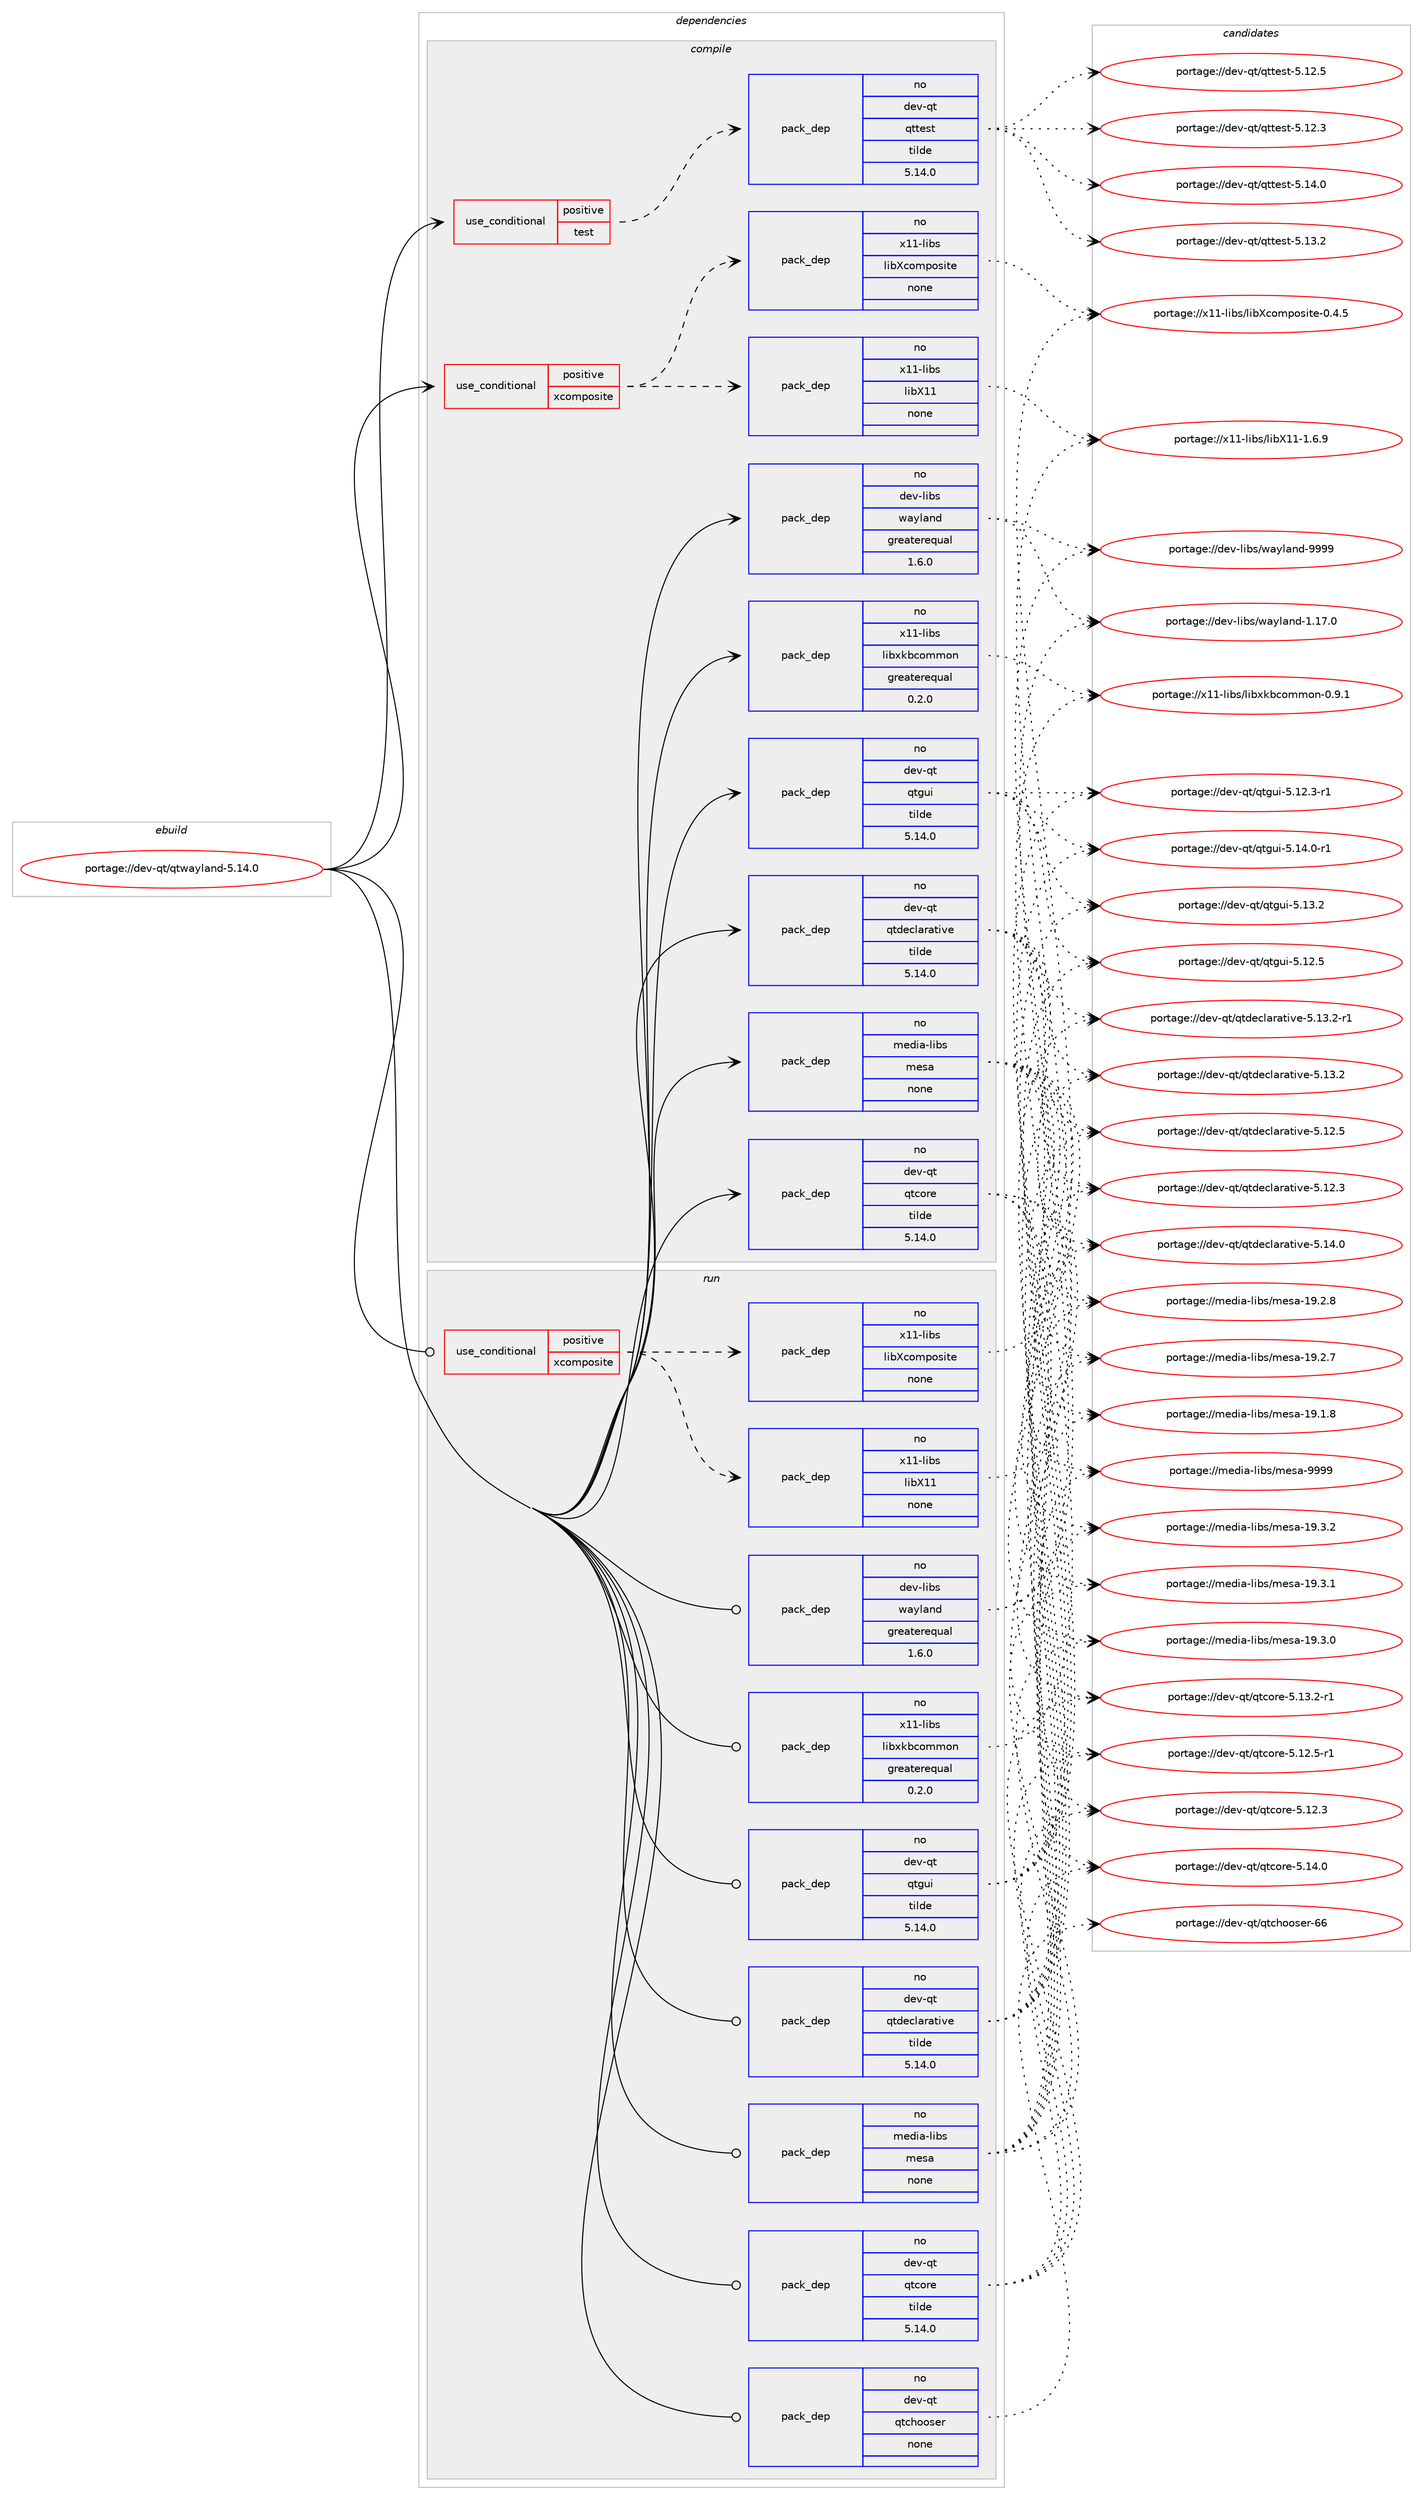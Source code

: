 digraph prolog {

# *************
# Graph options
# *************

newrank=true;
concentrate=true;
compound=true;
graph [rankdir=LR,fontname=Helvetica,fontsize=10,ranksep=1.5];#, ranksep=2.5, nodesep=0.2];
edge  [arrowhead=vee];
node  [fontname=Helvetica,fontsize=10];

# **********
# The ebuild
# **********

subgraph cluster_leftcol {
color=gray;
rank=same;
label=<<i>ebuild</i>>;
id [label="portage://dev-qt/qtwayland-5.14.0", color=red, width=4, href="../dev-qt/qtwayland-5.14.0.svg"];
}

# ****************
# The dependencies
# ****************

subgraph cluster_midcol {
color=gray;
label=<<i>dependencies</i>>;
subgraph cluster_compile {
fillcolor="#eeeeee";
style=filled;
label=<<i>compile</i>>;
subgraph cond102220 {
dependency412824 [label=<<TABLE BORDER="0" CELLBORDER="1" CELLSPACING="0" CELLPADDING="4"><TR><TD ROWSPAN="3" CELLPADDING="10">use_conditional</TD></TR><TR><TD>positive</TD></TR><TR><TD>test</TD></TR></TABLE>>, shape=none, color=red];
subgraph pack305725 {
dependency412825 [label=<<TABLE BORDER="0" CELLBORDER="1" CELLSPACING="0" CELLPADDING="4" WIDTH="220"><TR><TD ROWSPAN="6" CELLPADDING="30">pack_dep</TD></TR><TR><TD WIDTH="110">no</TD></TR><TR><TD>dev-qt</TD></TR><TR><TD>qttest</TD></TR><TR><TD>tilde</TD></TR><TR><TD>5.14.0</TD></TR></TABLE>>, shape=none, color=blue];
}
dependency412824:e -> dependency412825:w [weight=20,style="dashed",arrowhead="vee"];
}
id:e -> dependency412824:w [weight=20,style="solid",arrowhead="vee"];
subgraph cond102221 {
dependency412826 [label=<<TABLE BORDER="0" CELLBORDER="1" CELLSPACING="0" CELLPADDING="4"><TR><TD ROWSPAN="3" CELLPADDING="10">use_conditional</TD></TR><TR><TD>positive</TD></TR><TR><TD>xcomposite</TD></TR></TABLE>>, shape=none, color=red];
subgraph pack305726 {
dependency412827 [label=<<TABLE BORDER="0" CELLBORDER="1" CELLSPACING="0" CELLPADDING="4" WIDTH="220"><TR><TD ROWSPAN="6" CELLPADDING="30">pack_dep</TD></TR><TR><TD WIDTH="110">no</TD></TR><TR><TD>x11-libs</TD></TR><TR><TD>libX11</TD></TR><TR><TD>none</TD></TR><TR><TD></TD></TR></TABLE>>, shape=none, color=blue];
}
dependency412826:e -> dependency412827:w [weight=20,style="dashed",arrowhead="vee"];
subgraph pack305727 {
dependency412828 [label=<<TABLE BORDER="0" CELLBORDER="1" CELLSPACING="0" CELLPADDING="4" WIDTH="220"><TR><TD ROWSPAN="6" CELLPADDING="30">pack_dep</TD></TR><TR><TD WIDTH="110">no</TD></TR><TR><TD>x11-libs</TD></TR><TR><TD>libXcomposite</TD></TR><TR><TD>none</TD></TR><TR><TD></TD></TR></TABLE>>, shape=none, color=blue];
}
dependency412826:e -> dependency412828:w [weight=20,style="dashed",arrowhead="vee"];
}
id:e -> dependency412826:w [weight=20,style="solid",arrowhead="vee"];
subgraph pack305728 {
dependency412829 [label=<<TABLE BORDER="0" CELLBORDER="1" CELLSPACING="0" CELLPADDING="4" WIDTH="220"><TR><TD ROWSPAN="6" CELLPADDING="30">pack_dep</TD></TR><TR><TD WIDTH="110">no</TD></TR><TR><TD>dev-libs</TD></TR><TR><TD>wayland</TD></TR><TR><TD>greaterequal</TD></TR><TR><TD>1.6.0</TD></TR></TABLE>>, shape=none, color=blue];
}
id:e -> dependency412829:w [weight=20,style="solid",arrowhead="vee"];
subgraph pack305729 {
dependency412830 [label=<<TABLE BORDER="0" CELLBORDER="1" CELLSPACING="0" CELLPADDING="4" WIDTH="220"><TR><TD ROWSPAN="6" CELLPADDING="30">pack_dep</TD></TR><TR><TD WIDTH="110">no</TD></TR><TR><TD>dev-qt</TD></TR><TR><TD>qtcore</TD></TR><TR><TD>tilde</TD></TR><TR><TD>5.14.0</TD></TR></TABLE>>, shape=none, color=blue];
}
id:e -> dependency412830:w [weight=20,style="solid",arrowhead="vee"];
subgraph pack305730 {
dependency412831 [label=<<TABLE BORDER="0" CELLBORDER="1" CELLSPACING="0" CELLPADDING="4" WIDTH="220"><TR><TD ROWSPAN="6" CELLPADDING="30">pack_dep</TD></TR><TR><TD WIDTH="110">no</TD></TR><TR><TD>dev-qt</TD></TR><TR><TD>qtdeclarative</TD></TR><TR><TD>tilde</TD></TR><TR><TD>5.14.0</TD></TR></TABLE>>, shape=none, color=blue];
}
id:e -> dependency412831:w [weight=20,style="solid",arrowhead="vee"];
subgraph pack305731 {
dependency412832 [label=<<TABLE BORDER="0" CELLBORDER="1" CELLSPACING="0" CELLPADDING="4" WIDTH="220"><TR><TD ROWSPAN="6" CELLPADDING="30">pack_dep</TD></TR><TR><TD WIDTH="110">no</TD></TR><TR><TD>dev-qt</TD></TR><TR><TD>qtgui</TD></TR><TR><TD>tilde</TD></TR><TR><TD>5.14.0</TD></TR></TABLE>>, shape=none, color=blue];
}
id:e -> dependency412832:w [weight=20,style="solid",arrowhead="vee"];
subgraph pack305732 {
dependency412833 [label=<<TABLE BORDER="0" CELLBORDER="1" CELLSPACING="0" CELLPADDING="4" WIDTH="220"><TR><TD ROWSPAN="6" CELLPADDING="30">pack_dep</TD></TR><TR><TD WIDTH="110">no</TD></TR><TR><TD>media-libs</TD></TR><TR><TD>mesa</TD></TR><TR><TD>none</TD></TR><TR><TD></TD></TR></TABLE>>, shape=none, color=blue];
}
id:e -> dependency412833:w [weight=20,style="solid",arrowhead="vee"];
subgraph pack305733 {
dependency412834 [label=<<TABLE BORDER="0" CELLBORDER="1" CELLSPACING="0" CELLPADDING="4" WIDTH="220"><TR><TD ROWSPAN="6" CELLPADDING="30">pack_dep</TD></TR><TR><TD WIDTH="110">no</TD></TR><TR><TD>x11-libs</TD></TR><TR><TD>libxkbcommon</TD></TR><TR><TD>greaterequal</TD></TR><TR><TD>0.2.0</TD></TR></TABLE>>, shape=none, color=blue];
}
id:e -> dependency412834:w [weight=20,style="solid",arrowhead="vee"];
}
subgraph cluster_compileandrun {
fillcolor="#eeeeee";
style=filled;
label=<<i>compile and run</i>>;
}
subgraph cluster_run {
fillcolor="#eeeeee";
style=filled;
label=<<i>run</i>>;
subgraph cond102222 {
dependency412835 [label=<<TABLE BORDER="0" CELLBORDER="1" CELLSPACING="0" CELLPADDING="4"><TR><TD ROWSPAN="3" CELLPADDING="10">use_conditional</TD></TR><TR><TD>positive</TD></TR><TR><TD>xcomposite</TD></TR></TABLE>>, shape=none, color=red];
subgraph pack305734 {
dependency412836 [label=<<TABLE BORDER="0" CELLBORDER="1" CELLSPACING="0" CELLPADDING="4" WIDTH="220"><TR><TD ROWSPAN="6" CELLPADDING="30">pack_dep</TD></TR><TR><TD WIDTH="110">no</TD></TR><TR><TD>x11-libs</TD></TR><TR><TD>libX11</TD></TR><TR><TD>none</TD></TR><TR><TD></TD></TR></TABLE>>, shape=none, color=blue];
}
dependency412835:e -> dependency412836:w [weight=20,style="dashed",arrowhead="vee"];
subgraph pack305735 {
dependency412837 [label=<<TABLE BORDER="0" CELLBORDER="1" CELLSPACING="0" CELLPADDING="4" WIDTH="220"><TR><TD ROWSPAN="6" CELLPADDING="30">pack_dep</TD></TR><TR><TD WIDTH="110">no</TD></TR><TR><TD>x11-libs</TD></TR><TR><TD>libXcomposite</TD></TR><TR><TD>none</TD></TR><TR><TD></TD></TR></TABLE>>, shape=none, color=blue];
}
dependency412835:e -> dependency412837:w [weight=20,style="dashed",arrowhead="vee"];
}
id:e -> dependency412835:w [weight=20,style="solid",arrowhead="odot"];
subgraph pack305736 {
dependency412838 [label=<<TABLE BORDER="0" CELLBORDER="1" CELLSPACING="0" CELLPADDING="4" WIDTH="220"><TR><TD ROWSPAN="6" CELLPADDING="30">pack_dep</TD></TR><TR><TD WIDTH="110">no</TD></TR><TR><TD>dev-libs</TD></TR><TR><TD>wayland</TD></TR><TR><TD>greaterequal</TD></TR><TR><TD>1.6.0</TD></TR></TABLE>>, shape=none, color=blue];
}
id:e -> dependency412838:w [weight=20,style="solid",arrowhead="odot"];
subgraph pack305737 {
dependency412839 [label=<<TABLE BORDER="0" CELLBORDER="1" CELLSPACING="0" CELLPADDING="4" WIDTH="220"><TR><TD ROWSPAN="6" CELLPADDING="30">pack_dep</TD></TR><TR><TD WIDTH="110">no</TD></TR><TR><TD>dev-qt</TD></TR><TR><TD>qtchooser</TD></TR><TR><TD>none</TD></TR><TR><TD></TD></TR></TABLE>>, shape=none, color=blue];
}
id:e -> dependency412839:w [weight=20,style="solid",arrowhead="odot"];
subgraph pack305738 {
dependency412840 [label=<<TABLE BORDER="0" CELLBORDER="1" CELLSPACING="0" CELLPADDING="4" WIDTH="220"><TR><TD ROWSPAN="6" CELLPADDING="30">pack_dep</TD></TR><TR><TD WIDTH="110">no</TD></TR><TR><TD>dev-qt</TD></TR><TR><TD>qtcore</TD></TR><TR><TD>tilde</TD></TR><TR><TD>5.14.0</TD></TR></TABLE>>, shape=none, color=blue];
}
id:e -> dependency412840:w [weight=20,style="solid",arrowhead="odot"];
subgraph pack305739 {
dependency412841 [label=<<TABLE BORDER="0" CELLBORDER="1" CELLSPACING="0" CELLPADDING="4" WIDTH="220"><TR><TD ROWSPAN="6" CELLPADDING="30">pack_dep</TD></TR><TR><TD WIDTH="110">no</TD></TR><TR><TD>dev-qt</TD></TR><TR><TD>qtdeclarative</TD></TR><TR><TD>tilde</TD></TR><TR><TD>5.14.0</TD></TR></TABLE>>, shape=none, color=blue];
}
id:e -> dependency412841:w [weight=20,style="solid",arrowhead="odot"];
subgraph pack305740 {
dependency412842 [label=<<TABLE BORDER="0" CELLBORDER="1" CELLSPACING="0" CELLPADDING="4" WIDTH="220"><TR><TD ROWSPAN="6" CELLPADDING="30">pack_dep</TD></TR><TR><TD WIDTH="110">no</TD></TR><TR><TD>dev-qt</TD></TR><TR><TD>qtgui</TD></TR><TR><TD>tilde</TD></TR><TR><TD>5.14.0</TD></TR></TABLE>>, shape=none, color=blue];
}
id:e -> dependency412842:w [weight=20,style="solid",arrowhead="odot"];
subgraph pack305741 {
dependency412843 [label=<<TABLE BORDER="0" CELLBORDER="1" CELLSPACING="0" CELLPADDING="4" WIDTH="220"><TR><TD ROWSPAN="6" CELLPADDING="30">pack_dep</TD></TR><TR><TD WIDTH="110">no</TD></TR><TR><TD>media-libs</TD></TR><TR><TD>mesa</TD></TR><TR><TD>none</TD></TR><TR><TD></TD></TR></TABLE>>, shape=none, color=blue];
}
id:e -> dependency412843:w [weight=20,style="solid",arrowhead="odot"];
subgraph pack305742 {
dependency412844 [label=<<TABLE BORDER="0" CELLBORDER="1" CELLSPACING="0" CELLPADDING="4" WIDTH="220"><TR><TD ROWSPAN="6" CELLPADDING="30">pack_dep</TD></TR><TR><TD WIDTH="110">no</TD></TR><TR><TD>x11-libs</TD></TR><TR><TD>libxkbcommon</TD></TR><TR><TD>greaterequal</TD></TR><TR><TD>0.2.0</TD></TR></TABLE>>, shape=none, color=blue];
}
id:e -> dependency412844:w [weight=20,style="solid",arrowhead="odot"];
}
}

# **************
# The candidates
# **************

subgraph cluster_choices {
rank=same;
color=gray;
label=<<i>candidates</i>>;

subgraph choice305725 {
color=black;
nodesep=1;
choice100101118451131164711311611610111511645534649524648 [label="portage://dev-qt/qttest-5.14.0", color=red, width=4,href="../dev-qt/qttest-5.14.0.svg"];
choice100101118451131164711311611610111511645534649514650 [label="portage://dev-qt/qttest-5.13.2", color=red, width=4,href="../dev-qt/qttest-5.13.2.svg"];
choice100101118451131164711311611610111511645534649504653 [label="portage://dev-qt/qttest-5.12.5", color=red, width=4,href="../dev-qt/qttest-5.12.5.svg"];
choice100101118451131164711311611610111511645534649504651 [label="portage://dev-qt/qttest-5.12.3", color=red, width=4,href="../dev-qt/qttest-5.12.3.svg"];
dependency412825:e -> choice100101118451131164711311611610111511645534649524648:w [style=dotted,weight="100"];
dependency412825:e -> choice100101118451131164711311611610111511645534649514650:w [style=dotted,weight="100"];
dependency412825:e -> choice100101118451131164711311611610111511645534649504653:w [style=dotted,weight="100"];
dependency412825:e -> choice100101118451131164711311611610111511645534649504651:w [style=dotted,weight="100"];
}
subgraph choice305726 {
color=black;
nodesep=1;
choice120494945108105981154710810598884949454946544657 [label="portage://x11-libs/libX11-1.6.9", color=red, width=4,href="../x11-libs/libX11-1.6.9.svg"];
dependency412827:e -> choice120494945108105981154710810598884949454946544657:w [style=dotted,weight="100"];
}
subgraph choice305727 {
color=black;
nodesep=1;
choice1204949451081059811547108105988899111109112111115105116101454846524653 [label="portage://x11-libs/libXcomposite-0.4.5", color=red, width=4,href="../x11-libs/libXcomposite-0.4.5.svg"];
dependency412828:e -> choice1204949451081059811547108105988899111109112111115105116101454846524653:w [style=dotted,weight="100"];
}
subgraph choice305728 {
color=black;
nodesep=1;
choice10010111845108105981154711997121108971101004557575757 [label="portage://dev-libs/wayland-9999", color=red, width=4,href="../dev-libs/wayland-9999.svg"];
choice100101118451081059811547119971211089711010045494649554648 [label="portage://dev-libs/wayland-1.17.0", color=red, width=4,href="../dev-libs/wayland-1.17.0.svg"];
dependency412829:e -> choice10010111845108105981154711997121108971101004557575757:w [style=dotted,weight="100"];
dependency412829:e -> choice100101118451081059811547119971211089711010045494649554648:w [style=dotted,weight="100"];
}
subgraph choice305729 {
color=black;
nodesep=1;
choice10010111845113116471131169911111410145534649524648 [label="portage://dev-qt/qtcore-5.14.0", color=red, width=4,href="../dev-qt/qtcore-5.14.0.svg"];
choice100101118451131164711311699111114101455346495146504511449 [label="portage://dev-qt/qtcore-5.13.2-r1", color=red, width=4,href="../dev-qt/qtcore-5.13.2-r1.svg"];
choice100101118451131164711311699111114101455346495046534511449 [label="portage://dev-qt/qtcore-5.12.5-r1", color=red, width=4,href="../dev-qt/qtcore-5.12.5-r1.svg"];
choice10010111845113116471131169911111410145534649504651 [label="portage://dev-qt/qtcore-5.12.3", color=red, width=4,href="../dev-qt/qtcore-5.12.3.svg"];
dependency412830:e -> choice10010111845113116471131169911111410145534649524648:w [style=dotted,weight="100"];
dependency412830:e -> choice100101118451131164711311699111114101455346495146504511449:w [style=dotted,weight="100"];
dependency412830:e -> choice100101118451131164711311699111114101455346495046534511449:w [style=dotted,weight="100"];
dependency412830:e -> choice10010111845113116471131169911111410145534649504651:w [style=dotted,weight="100"];
}
subgraph choice305730 {
color=black;
nodesep=1;
choice100101118451131164711311610010199108971149711610511810145534649524648 [label="portage://dev-qt/qtdeclarative-5.14.0", color=red, width=4,href="../dev-qt/qtdeclarative-5.14.0.svg"];
choice1001011184511311647113116100101991089711497116105118101455346495146504511449 [label="portage://dev-qt/qtdeclarative-5.13.2-r1", color=red, width=4,href="../dev-qt/qtdeclarative-5.13.2-r1.svg"];
choice100101118451131164711311610010199108971149711610511810145534649514650 [label="portage://dev-qt/qtdeclarative-5.13.2", color=red, width=4,href="../dev-qt/qtdeclarative-5.13.2.svg"];
choice100101118451131164711311610010199108971149711610511810145534649504653 [label="portage://dev-qt/qtdeclarative-5.12.5", color=red, width=4,href="../dev-qt/qtdeclarative-5.12.5.svg"];
choice100101118451131164711311610010199108971149711610511810145534649504651 [label="portage://dev-qt/qtdeclarative-5.12.3", color=red, width=4,href="../dev-qt/qtdeclarative-5.12.3.svg"];
dependency412831:e -> choice100101118451131164711311610010199108971149711610511810145534649524648:w [style=dotted,weight="100"];
dependency412831:e -> choice1001011184511311647113116100101991089711497116105118101455346495146504511449:w [style=dotted,weight="100"];
dependency412831:e -> choice100101118451131164711311610010199108971149711610511810145534649514650:w [style=dotted,weight="100"];
dependency412831:e -> choice100101118451131164711311610010199108971149711610511810145534649504653:w [style=dotted,weight="100"];
dependency412831:e -> choice100101118451131164711311610010199108971149711610511810145534649504651:w [style=dotted,weight="100"];
}
subgraph choice305731 {
color=black;
nodesep=1;
choice1001011184511311647113116103117105455346495246484511449 [label="portage://dev-qt/qtgui-5.14.0-r1", color=red, width=4,href="../dev-qt/qtgui-5.14.0-r1.svg"];
choice100101118451131164711311610311710545534649514650 [label="portage://dev-qt/qtgui-5.13.2", color=red, width=4,href="../dev-qt/qtgui-5.13.2.svg"];
choice100101118451131164711311610311710545534649504653 [label="portage://dev-qt/qtgui-5.12.5", color=red, width=4,href="../dev-qt/qtgui-5.12.5.svg"];
choice1001011184511311647113116103117105455346495046514511449 [label="portage://dev-qt/qtgui-5.12.3-r1", color=red, width=4,href="../dev-qt/qtgui-5.12.3-r1.svg"];
dependency412832:e -> choice1001011184511311647113116103117105455346495246484511449:w [style=dotted,weight="100"];
dependency412832:e -> choice100101118451131164711311610311710545534649514650:w [style=dotted,weight="100"];
dependency412832:e -> choice100101118451131164711311610311710545534649504653:w [style=dotted,weight="100"];
dependency412832:e -> choice1001011184511311647113116103117105455346495046514511449:w [style=dotted,weight="100"];
}
subgraph choice305732 {
color=black;
nodesep=1;
choice10910110010597451081059811547109101115974557575757 [label="portage://media-libs/mesa-9999", color=red, width=4,href="../media-libs/mesa-9999.svg"];
choice109101100105974510810598115471091011159745495746514650 [label="portage://media-libs/mesa-19.3.2", color=red, width=4,href="../media-libs/mesa-19.3.2.svg"];
choice109101100105974510810598115471091011159745495746514649 [label="portage://media-libs/mesa-19.3.1", color=red, width=4,href="../media-libs/mesa-19.3.1.svg"];
choice109101100105974510810598115471091011159745495746514648 [label="portage://media-libs/mesa-19.3.0", color=red, width=4,href="../media-libs/mesa-19.3.0.svg"];
choice109101100105974510810598115471091011159745495746504656 [label="portage://media-libs/mesa-19.2.8", color=red, width=4,href="../media-libs/mesa-19.2.8.svg"];
choice109101100105974510810598115471091011159745495746504655 [label="portage://media-libs/mesa-19.2.7", color=red, width=4,href="../media-libs/mesa-19.2.7.svg"];
choice109101100105974510810598115471091011159745495746494656 [label="portage://media-libs/mesa-19.1.8", color=red, width=4,href="../media-libs/mesa-19.1.8.svg"];
dependency412833:e -> choice10910110010597451081059811547109101115974557575757:w [style=dotted,weight="100"];
dependency412833:e -> choice109101100105974510810598115471091011159745495746514650:w [style=dotted,weight="100"];
dependency412833:e -> choice109101100105974510810598115471091011159745495746514649:w [style=dotted,weight="100"];
dependency412833:e -> choice109101100105974510810598115471091011159745495746514648:w [style=dotted,weight="100"];
dependency412833:e -> choice109101100105974510810598115471091011159745495746504656:w [style=dotted,weight="100"];
dependency412833:e -> choice109101100105974510810598115471091011159745495746504655:w [style=dotted,weight="100"];
dependency412833:e -> choice109101100105974510810598115471091011159745495746494656:w [style=dotted,weight="100"];
}
subgraph choice305733 {
color=black;
nodesep=1;
choice1204949451081059811547108105981201079899111109109111110454846574649 [label="portage://x11-libs/libxkbcommon-0.9.1", color=red, width=4,href="../x11-libs/libxkbcommon-0.9.1.svg"];
dependency412834:e -> choice1204949451081059811547108105981201079899111109109111110454846574649:w [style=dotted,weight="100"];
}
subgraph choice305734 {
color=black;
nodesep=1;
choice120494945108105981154710810598884949454946544657 [label="portage://x11-libs/libX11-1.6.9", color=red, width=4,href="../x11-libs/libX11-1.6.9.svg"];
dependency412836:e -> choice120494945108105981154710810598884949454946544657:w [style=dotted,weight="100"];
}
subgraph choice305735 {
color=black;
nodesep=1;
choice1204949451081059811547108105988899111109112111115105116101454846524653 [label="portage://x11-libs/libXcomposite-0.4.5", color=red, width=4,href="../x11-libs/libXcomposite-0.4.5.svg"];
dependency412837:e -> choice1204949451081059811547108105988899111109112111115105116101454846524653:w [style=dotted,weight="100"];
}
subgraph choice305736 {
color=black;
nodesep=1;
choice10010111845108105981154711997121108971101004557575757 [label="portage://dev-libs/wayland-9999", color=red, width=4,href="../dev-libs/wayland-9999.svg"];
choice100101118451081059811547119971211089711010045494649554648 [label="portage://dev-libs/wayland-1.17.0", color=red, width=4,href="../dev-libs/wayland-1.17.0.svg"];
dependency412838:e -> choice10010111845108105981154711997121108971101004557575757:w [style=dotted,weight="100"];
dependency412838:e -> choice100101118451081059811547119971211089711010045494649554648:w [style=dotted,weight="100"];
}
subgraph choice305737 {
color=black;
nodesep=1;
choice100101118451131164711311699104111111115101114455454 [label="portage://dev-qt/qtchooser-66", color=red, width=4,href="../dev-qt/qtchooser-66.svg"];
dependency412839:e -> choice100101118451131164711311699104111111115101114455454:w [style=dotted,weight="100"];
}
subgraph choice305738 {
color=black;
nodesep=1;
choice10010111845113116471131169911111410145534649524648 [label="portage://dev-qt/qtcore-5.14.0", color=red, width=4,href="../dev-qt/qtcore-5.14.0.svg"];
choice100101118451131164711311699111114101455346495146504511449 [label="portage://dev-qt/qtcore-5.13.2-r1", color=red, width=4,href="../dev-qt/qtcore-5.13.2-r1.svg"];
choice100101118451131164711311699111114101455346495046534511449 [label="portage://dev-qt/qtcore-5.12.5-r1", color=red, width=4,href="../dev-qt/qtcore-5.12.5-r1.svg"];
choice10010111845113116471131169911111410145534649504651 [label="portage://dev-qt/qtcore-5.12.3", color=red, width=4,href="../dev-qt/qtcore-5.12.3.svg"];
dependency412840:e -> choice10010111845113116471131169911111410145534649524648:w [style=dotted,weight="100"];
dependency412840:e -> choice100101118451131164711311699111114101455346495146504511449:w [style=dotted,weight="100"];
dependency412840:e -> choice100101118451131164711311699111114101455346495046534511449:w [style=dotted,weight="100"];
dependency412840:e -> choice10010111845113116471131169911111410145534649504651:w [style=dotted,weight="100"];
}
subgraph choice305739 {
color=black;
nodesep=1;
choice100101118451131164711311610010199108971149711610511810145534649524648 [label="portage://dev-qt/qtdeclarative-5.14.0", color=red, width=4,href="../dev-qt/qtdeclarative-5.14.0.svg"];
choice1001011184511311647113116100101991089711497116105118101455346495146504511449 [label="portage://dev-qt/qtdeclarative-5.13.2-r1", color=red, width=4,href="../dev-qt/qtdeclarative-5.13.2-r1.svg"];
choice100101118451131164711311610010199108971149711610511810145534649514650 [label="portage://dev-qt/qtdeclarative-5.13.2", color=red, width=4,href="../dev-qt/qtdeclarative-5.13.2.svg"];
choice100101118451131164711311610010199108971149711610511810145534649504653 [label="portage://dev-qt/qtdeclarative-5.12.5", color=red, width=4,href="../dev-qt/qtdeclarative-5.12.5.svg"];
choice100101118451131164711311610010199108971149711610511810145534649504651 [label="portage://dev-qt/qtdeclarative-5.12.3", color=red, width=4,href="../dev-qt/qtdeclarative-5.12.3.svg"];
dependency412841:e -> choice100101118451131164711311610010199108971149711610511810145534649524648:w [style=dotted,weight="100"];
dependency412841:e -> choice1001011184511311647113116100101991089711497116105118101455346495146504511449:w [style=dotted,weight="100"];
dependency412841:e -> choice100101118451131164711311610010199108971149711610511810145534649514650:w [style=dotted,weight="100"];
dependency412841:e -> choice100101118451131164711311610010199108971149711610511810145534649504653:w [style=dotted,weight="100"];
dependency412841:e -> choice100101118451131164711311610010199108971149711610511810145534649504651:w [style=dotted,weight="100"];
}
subgraph choice305740 {
color=black;
nodesep=1;
choice1001011184511311647113116103117105455346495246484511449 [label="portage://dev-qt/qtgui-5.14.0-r1", color=red, width=4,href="../dev-qt/qtgui-5.14.0-r1.svg"];
choice100101118451131164711311610311710545534649514650 [label="portage://dev-qt/qtgui-5.13.2", color=red, width=4,href="../dev-qt/qtgui-5.13.2.svg"];
choice100101118451131164711311610311710545534649504653 [label="portage://dev-qt/qtgui-5.12.5", color=red, width=4,href="../dev-qt/qtgui-5.12.5.svg"];
choice1001011184511311647113116103117105455346495046514511449 [label="portage://dev-qt/qtgui-5.12.3-r1", color=red, width=4,href="../dev-qt/qtgui-5.12.3-r1.svg"];
dependency412842:e -> choice1001011184511311647113116103117105455346495246484511449:w [style=dotted,weight="100"];
dependency412842:e -> choice100101118451131164711311610311710545534649514650:w [style=dotted,weight="100"];
dependency412842:e -> choice100101118451131164711311610311710545534649504653:w [style=dotted,weight="100"];
dependency412842:e -> choice1001011184511311647113116103117105455346495046514511449:w [style=dotted,weight="100"];
}
subgraph choice305741 {
color=black;
nodesep=1;
choice10910110010597451081059811547109101115974557575757 [label="portage://media-libs/mesa-9999", color=red, width=4,href="../media-libs/mesa-9999.svg"];
choice109101100105974510810598115471091011159745495746514650 [label="portage://media-libs/mesa-19.3.2", color=red, width=4,href="../media-libs/mesa-19.3.2.svg"];
choice109101100105974510810598115471091011159745495746514649 [label="portage://media-libs/mesa-19.3.1", color=red, width=4,href="../media-libs/mesa-19.3.1.svg"];
choice109101100105974510810598115471091011159745495746514648 [label="portage://media-libs/mesa-19.3.0", color=red, width=4,href="../media-libs/mesa-19.3.0.svg"];
choice109101100105974510810598115471091011159745495746504656 [label="portage://media-libs/mesa-19.2.8", color=red, width=4,href="../media-libs/mesa-19.2.8.svg"];
choice109101100105974510810598115471091011159745495746504655 [label="portage://media-libs/mesa-19.2.7", color=red, width=4,href="../media-libs/mesa-19.2.7.svg"];
choice109101100105974510810598115471091011159745495746494656 [label="portage://media-libs/mesa-19.1.8", color=red, width=4,href="../media-libs/mesa-19.1.8.svg"];
dependency412843:e -> choice10910110010597451081059811547109101115974557575757:w [style=dotted,weight="100"];
dependency412843:e -> choice109101100105974510810598115471091011159745495746514650:w [style=dotted,weight="100"];
dependency412843:e -> choice109101100105974510810598115471091011159745495746514649:w [style=dotted,weight="100"];
dependency412843:e -> choice109101100105974510810598115471091011159745495746514648:w [style=dotted,weight="100"];
dependency412843:e -> choice109101100105974510810598115471091011159745495746504656:w [style=dotted,weight="100"];
dependency412843:e -> choice109101100105974510810598115471091011159745495746504655:w [style=dotted,weight="100"];
dependency412843:e -> choice109101100105974510810598115471091011159745495746494656:w [style=dotted,weight="100"];
}
subgraph choice305742 {
color=black;
nodesep=1;
choice1204949451081059811547108105981201079899111109109111110454846574649 [label="portage://x11-libs/libxkbcommon-0.9.1", color=red, width=4,href="../x11-libs/libxkbcommon-0.9.1.svg"];
dependency412844:e -> choice1204949451081059811547108105981201079899111109109111110454846574649:w [style=dotted,weight="100"];
}
}

}
